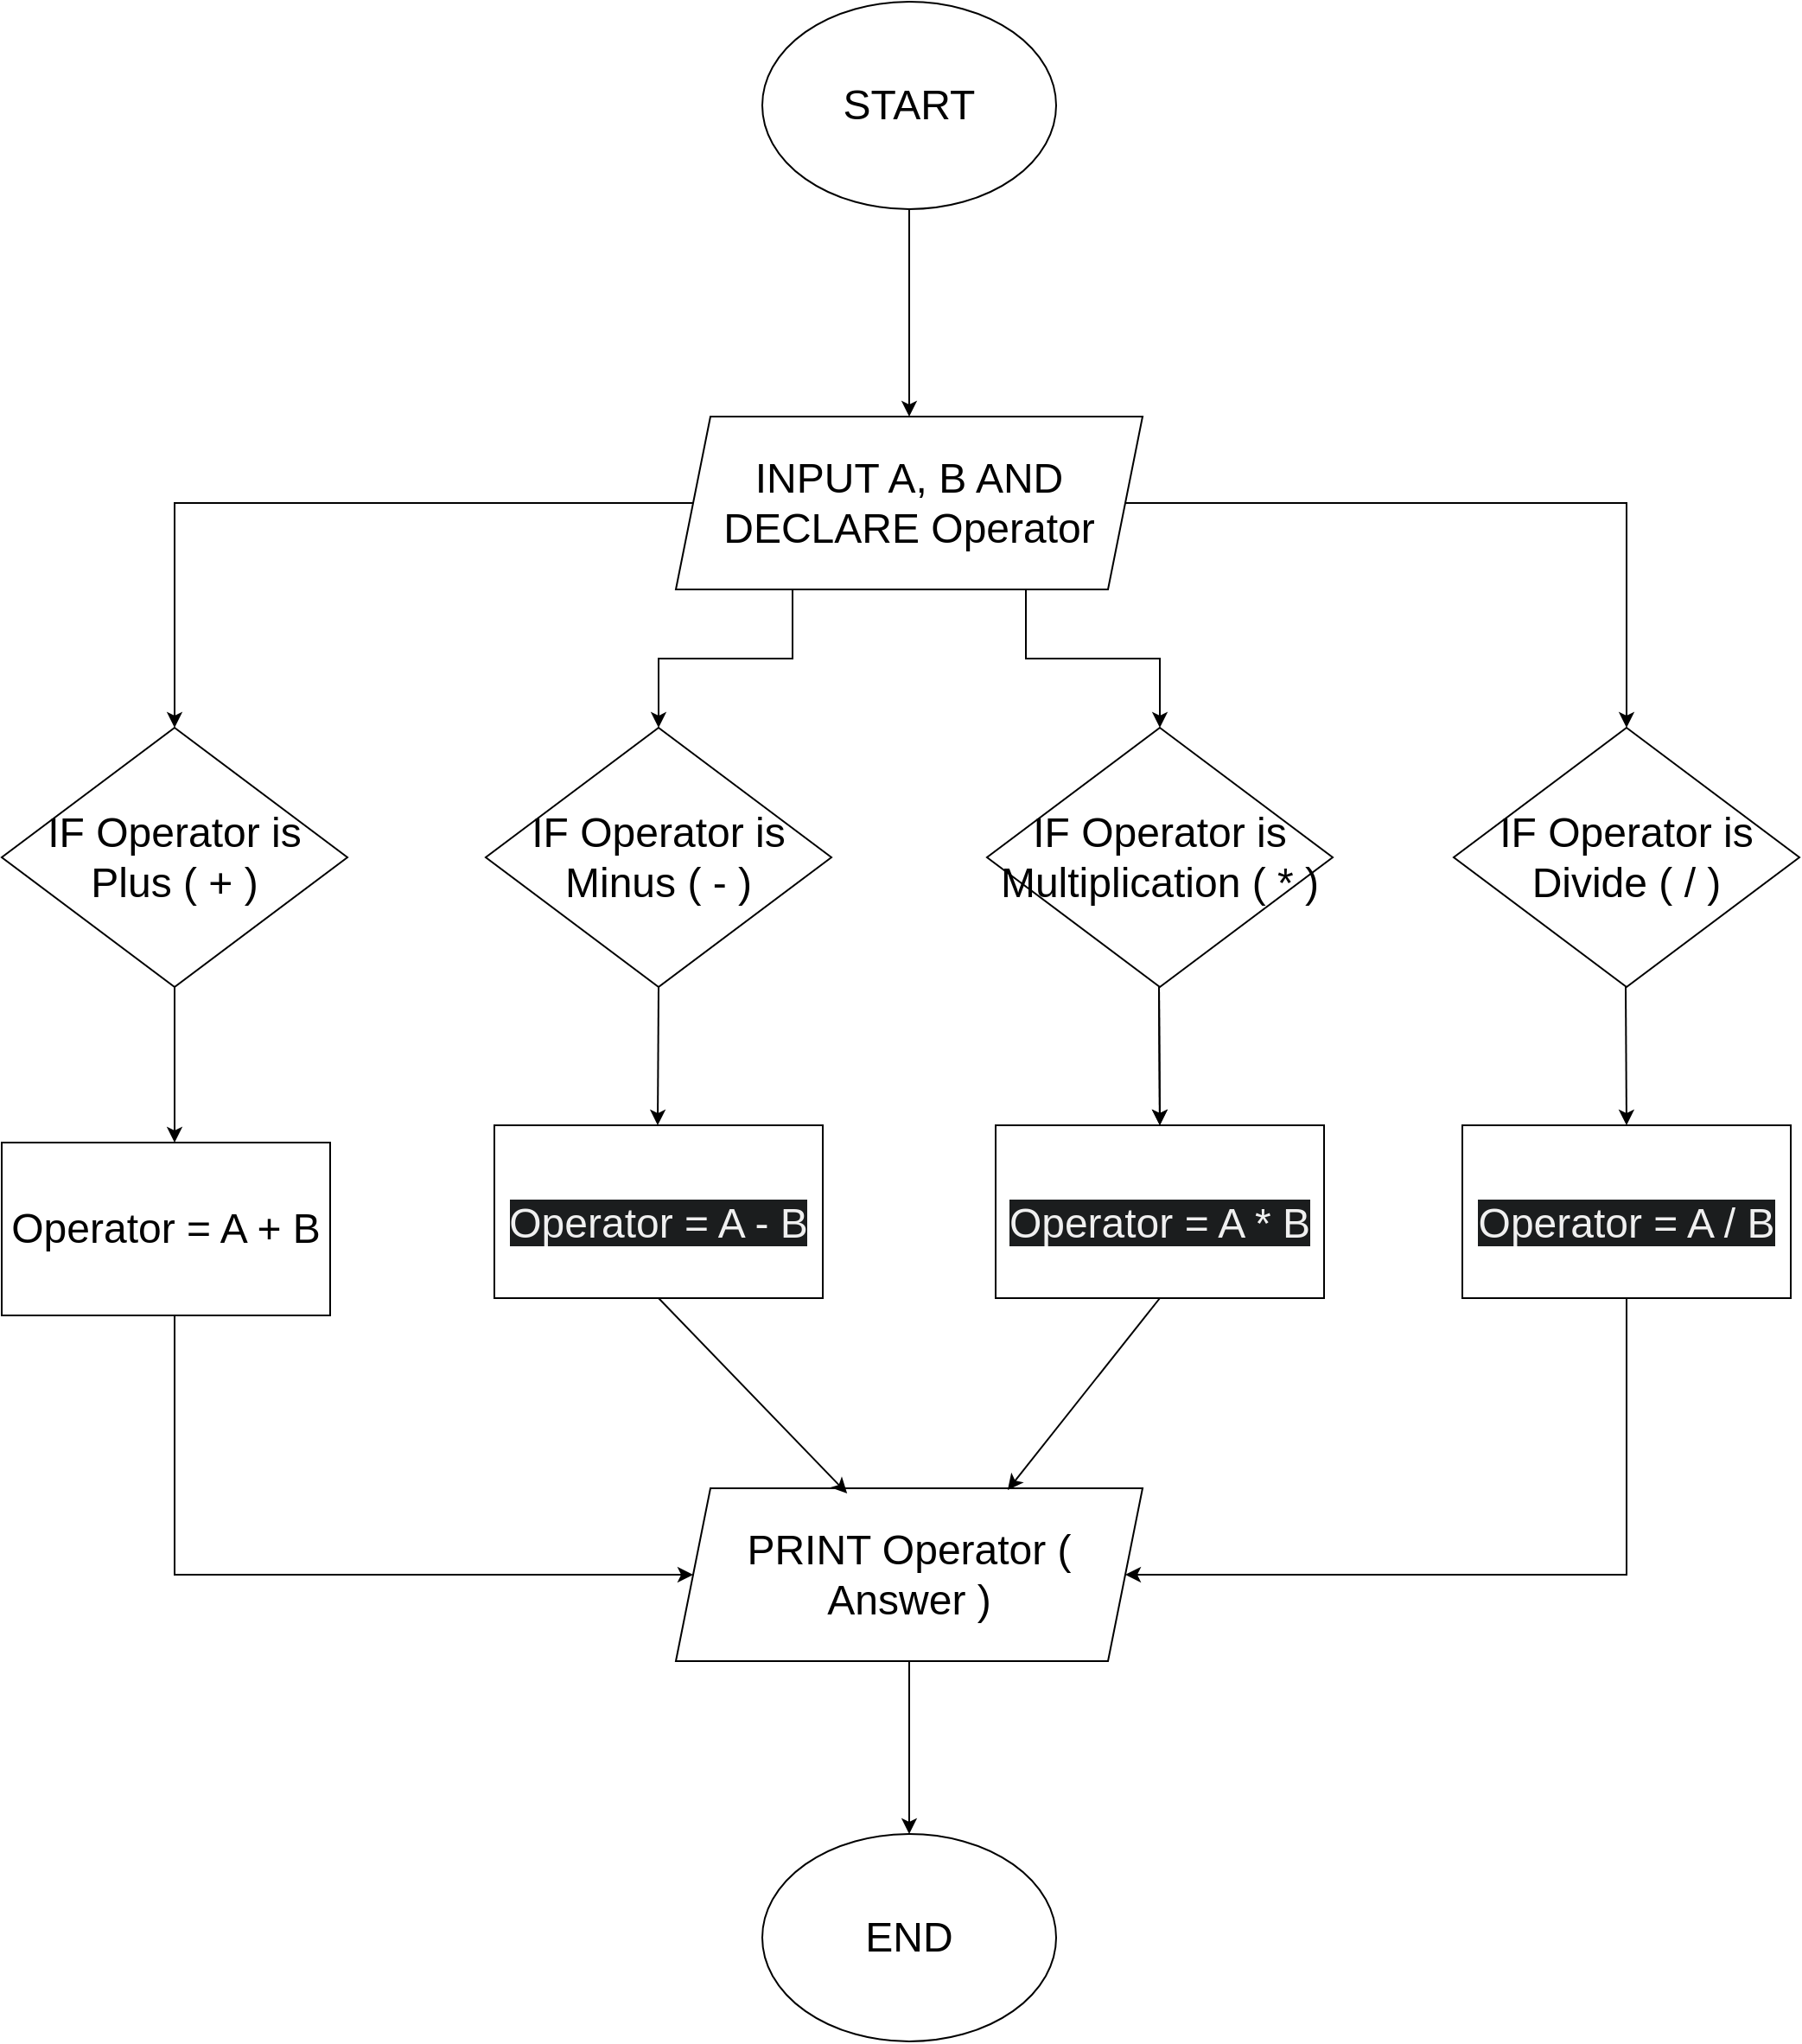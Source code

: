 <mxfile version="24.7.17">
  <diagram name="Page-1" id="DlKLC4u3FCPUAg6emO8c">
    <mxGraphModel dx="1434" dy="836" grid="1" gridSize="10" guides="1" tooltips="1" connect="1" arrows="1" fold="1" page="1" pageScale="1" pageWidth="3300" pageHeight="4681" math="0" shadow="0">
      <root>
        <mxCell id="0" />
        <mxCell id="1" parent="0" />
        <mxCell id="ZVdhp5Pi1UJ5fs57FUtf-3" style="edgeStyle=orthogonalEdgeStyle;rounded=0;orthogonalLoop=1;jettySize=auto;html=1;entryX=0.5;entryY=0;entryDx=0;entryDy=0;" parent="1" source="ZVdhp5Pi1UJ5fs57FUtf-1" target="ZVdhp5Pi1UJ5fs57FUtf-2" edge="1">
          <mxGeometry relative="1" as="geometry" />
        </mxCell>
        <mxCell id="ZVdhp5Pi1UJ5fs57FUtf-1" value="&lt;font style=&quot;font-size: 24px;&quot;&gt;START&lt;/font&gt;" style="ellipse;whiteSpace=wrap;html=1;" parent="1" vertex="1">
          <mxGeometry x="620" y="30" width="170" height="120" as="geometry" />
        </mxCell>
        <mxCell id="ZVdhp5Pi1UJ5fs57FUtf-8" style="edgeStyle=orthogonalEdgeStyle;rounded=0;orthogonalLoop=1;jettySize=auto;html=1;entryX=0.5;entryY=0;entryDx=0;entryDy=0;" parent="1" source="ZVdhp5Pi1UJ5fs57FUtf-2" target="ZVdhp5Pi1UJ5fs57FUtf-4" edge="1">
          <mxGeometry relative="1" as="geometry" />
        </mxCell>
        <mxCell id="ZVdhp5Pi1UJ5fs57FUtf-9" style="edgeStyle=orthogonalEdgeStyle;rounded=0;orthogonalLoop=1;jettySize=auto;html=1;exitX=1;exitY=0.5;exitDx=0;exitDy=0;entryX=0.5;entryY=0;entryDx=0;entryDy=0;" parent="1" source="ZVdhp5Pi1UJ5fs57FUtf-2" target="ZVdhp5Pi1UJ5fs57FUtf-7" edge="1">
          <mxGeometry relative="1" as="geometry" />
        </mxCell>
        <mxCell id="ZVdhp5Pi1UJ5fs57FUtf-10" style="edgeStyle=orthogonalEdgeStyle;rounded=0;orthogonalLoop=1;jettySize=auto;html=1;exitX=0.25;exitY=1;exitDx=0;exitDy=0;" parent="1" source="ZVdhp5Pi1UJ5fs57FUtf-2" target="ZVdhp5Pi1UJ5fs57FUtf-5" edge="1">
          <mxGeometry relative="1" as="geometry" />
        </mxCell>
        <mxCell id="ZVdhp5Pi1UJ5fs57FUtf-11" style="edgeStyle=orthogonalEdgeStyle;rounded=0;orthogonalLoop=1;jettySize=auto;html=1;exitX=0.75;exitY=1;exitDx=0;exitDy=0;entryX=0.5;entryY=0;entryDx=0;entryDy=0;" parent="1" source="ZVdhp5Pi1UJ5fs57FUtf-2" target="ZVdhp5Pi1UJ5fs57FUtf-6" edge="1">
          <mxGeometry relative="1" as="geometry" />
        </mxCell>
        <mxCell id="ZVdhp5Pi1UJ5fs57FUtf-2" value="&lt;font style=&quot;font-size: 24px;&quot;&gt;INPUT A, B AND DECLARE Operator&lt;/font&gt;" style="shape=parallelogram;perimeter=parallelogramPerimeter;whiteSpace=wrap;html=1;fixedSize=1;" parent="1" vertex="1">
          <mxGeometry x="570" y="270" width="270" height="100" as="geometry" />
        </mxCell>
        <mxCell id="ZVdhp5Pi1UJ5fs57FUtf-4" value="&lt;font style=&quot;font-size: 24px;&quot;&gt;IF Operator is Plus ( + )&lt;/font&gt;" style="rhombus;whiteSpace=wrap;html=1;" parent="1" vertex="1">
          <mxGeometry x="180" y="450" width="200" height="150" as="geometry" />
        </mxCell>
        <mxCell id="ZVdhp5Pi1UJ5fs57FUtf-5" value="&lt;font style=&quot;font-size: 24px;&quot;&gt;IF Operator is Minus ( - )&lt;/font&gt;" style="rhombus;whiteSpace=wrap;html=1;" parent="1" vertex="1">
          <mxGeometry x="460" y="450" width="200" height="150" as="geometry" />
        </mxCell>
        <mxCell id="ZVdhp5Pi1UJ5fs57FUtf-6" value="&lt;font style=&quot;font-size: 24px;&quot;&gt;IF Operator is Multiplication ( * )&lt;/font&gt;" style="rhombus;whiteSpace=wrap;html=1;" parent="1" vertex="1">
          <mxGeometry x="750" y="450" width="200" height="150" as="geometry" />
        </mxCell>
        <mxCell id="ZVdhp5Pi1UJ5fs57FUtf-7" value="&lt;font style=&quot;font-size: 24px;&quot;&gt;IF Operator is Divide ( / )&lt;/font&gt;" style="rhombus;whiteSpace=wrap;html=1;" parent="1" vertex="1">
          <mxGeometry x="1020" y="450" width="200" height="150" as="geometry" />
        </mxCell>
        <mxCell id="ZVdhp5Pi1UJ5fs57FUtf-12" value="&lt;font style=&quot;font-size: 24px;&quot;&gt;Operator = A + B&lt;/font&gt;" style="rounded=0;whiteSpace=wrap;html=1;" parent="1" vertex="1">
          <mxGeometry x="180" y="690" width="190" height="100" as="geometry" />
        </mxCell>
        <mxCell id="ZVdhp5Pi1UJ5fs57FUtf-13" value="&lt;br&gt;&lt;font style=&quot;font-size: 24px;&quot;&gt;&lt;span style=&quot;color: rgb(240, 240, 240); font-family: Helvetica; font-style: normal; font-variant-ligatures: normal; font-variant-caps: normal; font-weight: 400; letter-spacing: normal; orphans: 2; text-align: center; text-indent: 0px; text-transform: none; widows: 2; word-spacing: 0px; -webkit-text-stroke-width: 0px; white-space: normal; background-color: rgb(27, 29, 30); text-decoration-thickness: initial; text-decoration-style: initial; text-decoration-color: initial; float: none; display: inline !important;&quot;&gt;Operator = A - B&lt;/span&gt;&lt;br&gt;&lt;/font&gt;" style="rounded=0;whiteSpace=wrap;html=1;" parent="1" vertex="1">
          <mxGeometry x="465" y="680" width="190" height="100" as="geometry" />
        </mxCell>
        <mxCell id="ZVdhp5Pi1UJ5fs57FUtf-14" value="&lt;br&gt;&lt;font style=&quot;font-size: 24px;&quot;&gt;&lt;span style=&quot;color: rgb(240, 240, 240); font-family: Helvetica; font-style: normal; font-variant-ligatures: normal; font-variant-caps: normal; font-weight: 400; letter-spacing: normal; orphans: 2; text-align: center; text-indent: 0px; text-transform: none; widows: 2; word-spacing: 0px; -webkit-text-stroke-width: 0px; white-space: normal; background-color: rgb(27, 29, 30); text-decoration-thickness: initial; text-decoration-style: initial; text-decoration-color: initial; float: none; display: inline !important;&quot;&gt;Operator = A * B&lt;/span&gt;&lt;br&gt;&lt;/font&gt;" style="rounded=0;whiteSpace=wrap;html=1;" parent="1" vertex="1">
          <mxGeometry x="755" y="680" width="190" height="100" as="geometry" />
        </mxCell>
        <mxCell id="ZVdhp5Pi1UJ5fs57FUtf-15" value="&lt;br&gt;&lt;font style=&quot;font-size: 24px;&quot;&gt;&lt;span style=&quot;color: rgb(240, 240, 240); font-family: Helvetica; font-style: normal; font-variant-ligatures: normal; font-variant-caps: normal; font-weight: 400; letter-spacing: normal; orphans: 2; text-align: center; text-indent: 0px; text-transform: none; widows: 2; word-spacing: 0px; -webkit-text-stroke-width: 0px; white-space: normal; background-color: rgb(27, 29, 30); text-decoration-thickness: initial; text-decoration-style: initial; text-decoration-color: initial; float: none; display: inline !important;&quot;&gt;Operator = A / B&lt;/span&gt;&lt;br&gt;&lt;/font&gt;" style="rounded=0;whiteSpace=wrap;html=1;" parent="1" vertex="1">
          <mxGeometry x="1025" y="680" width="190" height="100" as="geometry" />
        </mxCell>
        <mxCell id="ZVdhp5Pi1UJ5fs57FUtf-19" value="" style="endArrow=classic;html=1;rounded=0;" parent="1" target="ZVdhp5Pi1UJ5fs57FUtf-4" edge="1">
          <mxGeometry width="50" height="50" relative="1" as="geometry">
            <mxPoint x="280" y="600" as="sourcePoint" />
            <mxPoint x="330" y="550" as="targetPoint" />
          </mxGeometry>
        </mxCell>
        <mxCell id="ZVdhp5Pi1UJ5fs57FUtf-21" value="" style="endArrow=classic;html=1;rounded=0;" parent="1" edge="1">
          <mxGeometry width="50" height="50" relative="1" as="geometry">
            <mxPoint x="280" y="600" as="sourcePoint" />
            <mxPoint x="280" y="690" as="targetPoint" />
          </mxGeometry>
        </mxCell>
        <mxCell id="ZVdhp5Pi1UJ5fs57FUtf-23" value="" style="endArrow=classic;html=1;rounded=0;" parent="1" edge="1">
          <mxGeometry width="50" height="50" relative="1" as="geometry">
            <mxPoint x="849.5" y="600" as="sourcePoint" />
            <mxPoint x="850" y="680" as="targetPoint" />
          </mxGeometry>
        </mxCell>
        <mxCell id="ZVdhp5Pi1UJ5fs57FUtf-24" value="" style="endArrow=classic;html=1;rounded=0;exitX=0.5;exitY=1;exitDx=0;exitDy=0;" parent="1" source="ZVdhp5Pi1UJ5fs57FUtf-5" edge="1">
          <mxGeometry width="50" height="50" relative="1" as="geometry">
            <mxPoint x="560" y="620" as="sourcePoint" />
            <mxPoint x="559.5" y="680" as="targetPoint" />
          </mxGeometry>
        </mxCell>
        <mxCell id="ZVdhp5Pi1UJ5fs57FUtf-25" value="" style="endArrow=classic;html=1;rounded=0;" parent="1" edge="1">
          <mxGeometry width="50" height="50" relative="1" as="geometry">
            <mxPoint x="849.5" y="600" as="sourcePoint" />
            <mxPoint x="850" y="680" as="targetPoint" />
          </mxGeometry>
        </mxCell>
        <mxCell id="ZVdhp5Pi1UJ5fs57FUtf-29" value="" style="endArrow=classic;html=1;rounded=0;" parent="1" edge="1">
          <mxGeometry width="50" height="50" relative="1" as="geometry">
            <mxPoint x="1119.5" y="600" as="sourcePoint" />
            <mxPoint x="1120" y="680" as="targetPoint" />
          </mxGeometry>
        </mxCell>
        <mxCell id="ZVdhp5Pi1UJ5fs57FUtf-30" value="&lt;span style=&quot;font-size: 24px;&quot;&gt;PRINT Operator ( Answer )&lt;/span&gt;" style="shape=parallelogram;perimeter=parallelogramPerimeter;whiteSpace=wrap;html=1;fixedSize=1;" parent="1" vertex="1">
          <mxGeometry x="570" y="890" width="270" height="100" as="geometry" />
        </mxCell>
        <mxCell id="ZVdhp5Pi1UJ5fs57FUtf-33" value="" style="endArrow=classic;html=1;rounded=0;entryX=0;entryY=0.5;entryDx=0;entryDy=0;" parent="1" target="ZVdhp5Pi1UJ5fs57FUtf-30" edge="1">
          <mxGeometry width="50" height="50" relative="1" as="geometry">
            <mxPoint x="280" y="790" as="sourcePoint" />
            <mxPoint x="330" y="740" as="targetPoint" />
            <Array as="points">
              <mxPoint x="280" y="940" />
            </Array>
          </mxGeometry>
        </mxCell>
        <mxCell id="ZVdhp5Pi1UJ5fs57FUtf-35" value="" style="endArrow=classic;html=1;rounded=0;entryX=1;entryY=0.5;entryDx=0;entryDy=0;" parent="1" target="ZVdhp5Pi1UJ5fs57FUtf-30" edge="1">
          <mxGeometry width="50" height="50" relative="1" as="geometry">
            <mxPoint x="1120" y="780" as="sourcePoint" />
            <mxPoint x="1170" y="730" as="targetPoint" />
            <Array as="points">
              <mxPoint x="1120" y="940" />
            </Array>
          </mxGeometry>
        </mxCell>
        <mxCell id="ZVdhp5Pi1UJ5fs57FUtf-36" value="" style="endArrow=classic;html=1;rounded=0;entryX=0.367;entryY=0.03;entryDx=0;entryDy=0;entryPerimeter=0;" parent="1" target="ZVdhp5Pi1UJ5fs57FUtf-30" edge="1">
          <mxGeometry width="50" height="50" relative="1" as="geometry">
            <mxPoint x="560" y="780" as="sourcePoint" />
            <mxPoint x="610" y="730" as="targetPoint" />
          </mxGeometry>
        </mxCell>
        <mxCell id="ZVdhp5Pi1UJ5fs57FUtf-37" value="" style="endArrow=classic;html=1;rounded=0;entryX=0.711;entryY=0.01;entryDx=0;entryDy=0;entryPerimeter=0;" parent="1" target="ZVdhp5Pi1UJ5fs57FUtf-30" edge="1">
          <mxGeometry width="50" height="50" relative="1" as="geometry">
            <mxPoint x="850" y="780" as="sourcePoint" />
            <mxPoint x="900" y="730" as="targetPoint" />
          </mxGeometry>
        </mxCell>
        <mxCell id="ZVdhp5Pi1UJ5fs57FUtf-38" value="&lt;font style=&quot;font-size: 24px;&quot;&gt;END&lt;/font&gt;" style="ellipse;whiteSpace=wrap;html=1;" parent="1" vertex="1">
          <mxGeometry x="620" y="1090" width="170" height="120" as="geometry" />
        </mxCell>
        <mxCell id="ZVdhp5Pi1UJ5fs57FUtf-39" value="" style="endArrow=classic;html=1;rounded=0;entryX=0.5;entryY=0;entryDx=0;entryDy=0;" parent="1" target="ZVdhp5Pi1UJ5fs57FUtf-38" edge="1">
          <mxGeometry width="50" height="50" relative="1" as="geometry">
            <mxPoint x="705" y="990" as="sourcePoint" />
            <mxPoint x="755" y="940" as="targetPoint" />
          </mxGeometry>
        </mxCell>
      </root>
    </mxGraphModel>
  </diagram>
</mxfile>
